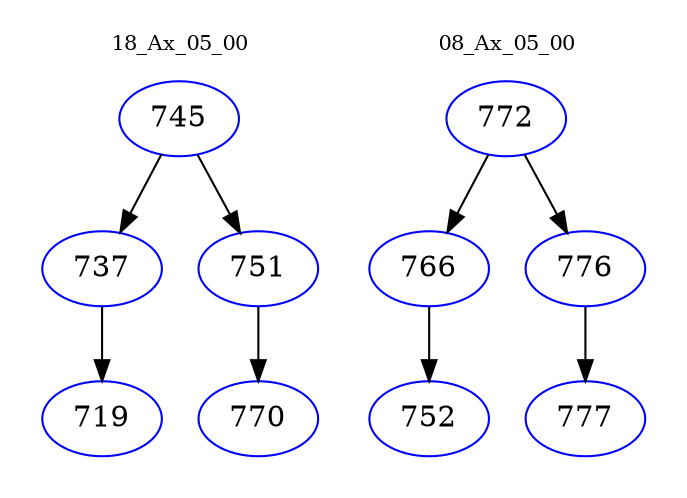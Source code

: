 digraph{
subgraph cluster_0 {
color = white
label = "18_Ax_05_00";
fontsize=10;
T0_745 [label="745", color="blue"]
T0_745 -> T0_737 [color="black"]
T0_737 [label="737", color="blue"]
T0_737 -> T0_719 [color="black"]
T0_719 [label="719", color="blue"]
T0_745 -> T0_751 [color="black"]
T0_751 [label="751", color="blue"]
T0_751 -> T0_770 [color="black"]
T0_770 [label="770", color="blue"]
}
subgraph cluster_1 {
color = white
label = "08_Ax_05_00";
fontsize=10;
T1_772 [label="772", color="blue"]
T1_772 -> T1_766 [color="black"]
T1_766 [label="766", color="blue"]
T1_766 -> T1_752 [color="black"]
T1_752 [label="752", color="blue"]
T1_772 -> T1_776 [color="black"]
T1_776 [label="776", color="blue"]
T1_776 -> T1_777 [color="black"]
T1_777 [label="777", color="blue"]
}
}
